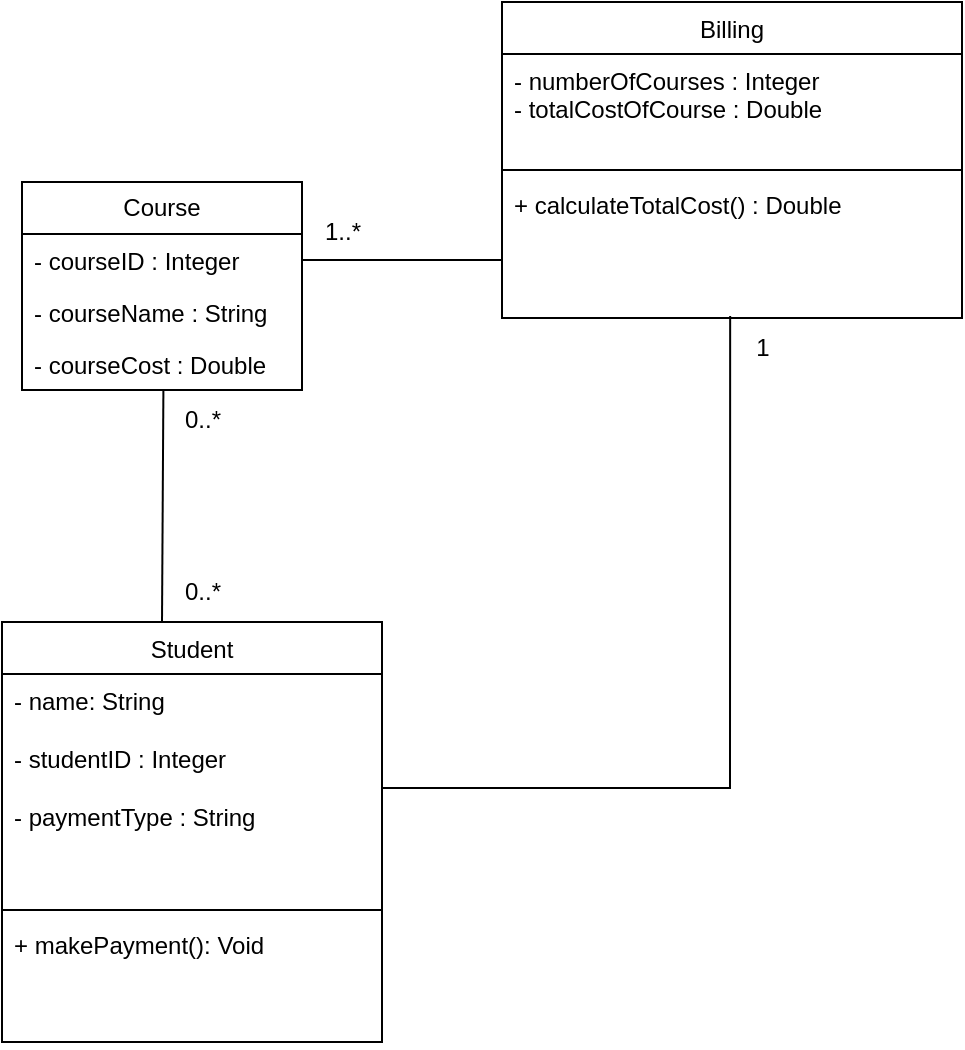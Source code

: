 <mxfile version="24.6.4" type="device">
  <diagram name="Page-1" id="Vs5IQT0n5wu25awQowgY">
    <mxGraphModel dx="712" dy="1927" grid="1" gridSize="10" guides="1" tooltips="1" connect="1" arrows="1" fold="1" page="1" pageScale="1" pageWidth="850" pageHeight="1100" math="0" shadow="0">
      <root>
        <mxCell id="0" />
        <mxCell id="1" parent="0" />
        <mxCell id="X8glYhIDehE0gQezPi7i-23" value="Course" style="swimlane;fontStyle=0;childLayout=stackLayout;horizontal=1;startSize=26;fillColor=none;horizontalStack=0;resizeParent=1;resizeParentMax=0;resizeLast=0;collapsible=1;marginBottom=0;whiteSpace=wrap;html=1;" vertex="1" parent="1">
          <mxGeometry x="100" y="20" width="140" height="104" as="geometry" />
        </mxCell>
        <mxCell id="X8glYhIDehE0gQezPi7i-24" value="- courseID : Integer" style="text;strokeColor=none;fillColor=none;align=left;verticalAlign=top;spacingLeft=4;spacingRight=4;overflow=hidden;rotatable=0;points=[[0,0.5],[1,0.5]];portConstraint=eastwest;whiteSpace=wrap;html=1;" vertex="1" parent="X8glYhIDehE0gQezPi7i-23">
          <mxGeometry y="26" width="140" height="26" as="geometry" />
        </mxCell>
        <mxCell id="X8glYhIDehE0gQezPi7i-25" value="- courseName : String" style="text;strokeColor=none;fillColor=none;align=left;verticalAlign=top;spacingLeft=4;spacingRight=4;overflow=hidden;rotatable=0;points=[[0,0.5],[1,0.5]];portConstraint=eastwest;whiteSpace=wrap;html=1;" vertex="1" parent="X8glYhIDehE0gQezPi7i-23">
          <mxGeometry y="52" width="140" height="26" as="geometry" />
        </mxCell>
        <mxCell id="X8glYhIDehE0gQezPi7i-26" value="- courseCost : Double" style="text;strokeColor=none;fillColor=none;align=left;verticalAlign=top;spacingLeft=4;spacingRight=4;overflow=hidden;rotatable=0;points=[[0,0.5],[1,0.5]];portConstraint=eastwest;whiteSpace=wrap;html=1;" vertex="1" parent="X8glYhIDehE0gQezPi7i-23">
          <mxGeometry y="78" width="140" height="26" as="geometry" />
        </mxCell>
        <mxCell id="X8glYhIDehE0gQezPi7i-36" value="" style="endArrow=none;html=1;rounded=0;exitX=0.5;exitY=0;exitDx=0;exitDy=0;entryX=0.505;entryY=0.984;entryDx=0;entryDy=0;entryPerimeter=0;" edge="1" parent="1" target="X8glYhIDehE0gQezPi7i-26">
          <mxGeometry width="50" height="50" relative="1" as="geometry">
            <mxPoint x="170" y="240" as="sourcePoint" />
            <mxPoint x="170" y="130" as="targetPoint" />
          </mxGeometry>
        </mxCell>
        <mxCell id="X8glYhIDehE0gQezPi7i-37" value="0..*" style="text;html=1;align=center;verticalAlign=middle;resizable=0;points=[];autosize=1;strokeColor=none;fillColor=none;" vertex="1" parent="1">
          <mxGeometry x="170" y="210" width="40" height="30" as="geometry" />
        </mxCell>
        <mxCell id="X8glYhIDehE0gQezPi7i-38" value="0..*" style="text;html=1;align=center;verticalAlign=middle;resizable=0;points=[];autosize=1;strokeColor=none;fillColor=none;" vertex="1" parent="1">
          <mxGeometry x="170" y="124" width="40" height="30" as="geometry" />
        </mxCell>
        <mxCell id="X8glYhIDehE0gQezPi7i-45" value="" style="endArrow=none;html=1;rounded=0;entryX=0;entryY=0.5;entryDx=0;entryDy=0;exitX=1;exitY=0.5;exitDx=0;exitDy=0;" edge="1" parent="1" source="X8glYhIDehE0gQezPi7i-24">
          <mxGeometry width="50" height="50" relative="1" as="geometry">
            <mxPoint x="230" y="140" as="sourcePoint" />
            <mxPoint x="340" y="59" as="targetPoint" />
          </mxGeometry>
        </mxCell>
        <mxCell id="X8glYhIDehE0gQezPi7i-46" value="1..*" style="text;html=1;align=center;verticalAlign=middle;resizable=0;points=[];autosize=1;strokeColor=none;fillColor=none;" vertex="1" parent="1">
          <mxGeometry x="240" y="30" width="40" height="30" as="geometry" />
        </mxCell>
        <mxCell id="X8glYhIDehE0gQezPi7i-72" value="&lt;span style=&quot;font-weight: normal;&quot;&gt;Student&lt;/span&gt;" style="swimlane;fontStyle=1;align=center;verticalAlign=top;childLayout=stackLayout;horizontal=1;startSize=26;horizontalStack=0;resizeParent=1;resizeParentMax=0;resizeLast=0;collapsible=1;marginBottom=0;whiteSpace=wrap;html=1;" vertex="1" parent="1">
          <mxGeometry x="90" y="240" width="190" height="210" as="geometry" />
        </mxCell>
        <mxCell id="X8glYhIDehE0gQezPi7i-73" value="- name: String&lt;div&gt;&lt;br&gt;&lt;/div&gt;&lt;div&gt;- studentID : Integer&lt;/div&gt;&lt;div&gt;&lt;br&gt;&lt;/div&gt;&lt;div&gt;- paymentType : String&lt;/div&gt;" style="text;strokeColor=none;fillColor=none;align=left;verticalAlign=top;spacingLeft=4;spacingRight=4;overflow=hidden;rotatable=0;points=[[0,0.5],[1,0.5]];portConstraint=eastwest;whiteSpace=wrap;html=1;" vertex="1" parent="X8glYhIDehE0gQezPi7i-72">
          <mxGeometry y="26" width="190" height="114" as="geometry" />
        </mxCell>
        <mxCell id="X8glYhIDehE0gQezPi7i-74" value="" style="line;strokeWidth=1;fillColor=none;align=left;verticalAlign=middle;spacingTop=-1;spacingLeft=3;spacingRight=3;rotatable=0;labelPosition=right;points=[];portConstraint=eastwest;strokeColor=inherit;" vertex="1" parent="X8glYhIDehE0gQezPi7i-72">
          <mxGeometry y="140" width="190" height="8" as="geometry" />
        </mxCell>
        <mxCell id="X8glYhIDehE0gQezPi7i-75" value="+ makePayment(): Void" style="text;strokeColor=none;fillColor=none;align=left;verticalAlign=top;spacingLeft=4;spacingRight=4;overflow=hidden;rotatable=0;points=[[0,0.5],[1,0.5]];portConstraint=eastwest;whiteSpace=wrap;html=1;" vertex="1" parent="X8glYhIDehE0gQezPi7i-72">
          <mxGeometry y="148" width="190" height="62" as="geometry" />
        </mxCell>
        <mxCell id="X8glYhIDehE0gQezPi7i-77" value="&lt;span style=&quot;font-weight: normal;&quot;&gt;Billing&lt;/span&gt;" style="swimlane;fontStyle=1;align=center;verticalAlign=top;childLayout=stackLayout;horizontal=1;startSize=26;horizontalStack=0;resizeParent=1;resizeParentMax=0;resizeLast=0;collapsible=1;marginBottom=0;whiteSpace=wrap;html=1;" vertex="1" parent="1">
          <mxGeometry x="340" y="-70" width="230" height="158" as="geometry" />
        </mxCell>
        <mxCell id="X8glYhIDehE0gQezPi7i-78" value="- numberOfCourses : Integer&lt;div&gt;- totalCostOfCourse : Double&lt;br&gt;&lt;/div&gt;" style="text;strokeColor=none;fillColor=none;align=left;verticalAlign=top;spacingLeft=4;spacingRight=4;overflow=hidden;rotatable=0;points=[[0,0.5],[1,0.5]];portConstraint=eastwest;whiteSpace=wrap;html=1;" vertex="1" parent="X8glYhIDehE0gQezPi7i-77">
          <mxGeometry y="26" width="230" height="54" as="geometry" />
        </mxCell>
        <mxCell id="X8glYhIDehE0gQezPi7i-79" value="" style="line;strokeWidth=1;fillColor=none;align=left;verticalAlign=middle;spacingTop=-1;spacingLeft=3;spacingRight=3;rotatable=0;labelPosition=right;points=[];portConstraint=eastwest;strokeColor=inherit;" vertex="1" parent="X8glYhIDehE0gQezPi7i-77">
          <mxGeometry y="80" width="230" height="8" as="geometry" />
        </mxCell>
        <mxCell id="X8glYhIDehE0gQezPi7i-80" value="+ calculateTotalCost() : Double" style="text;strokeColor=none;fillColor=none;align=left;verticalAlign=top;spacingLeft=4;spacingRight=4;overflow=hidden;rotatable=0;points=[[0,0.5],[1,0.5]];portConstraint=eastwest;whiteSpace=wrap;html=1;" vertex="1" parent="X8glYhIDehE0gQezPi7i-77">
          <mxGeometry y="88" width="230" height="70" as="geometry" />
        </mxCell>
        <mxCell id="X8glYhIDehE0gQezPi7i-83" value="" style="endArrow=none;html=1;rounded=0;entryX=0.496;entryY=0.986;entryDx=0;entryDy=0;entryPerimeter=0;exitX=1;exitY=0.5;exitDx=0;exitDy=0;" edge="1" parent="1" source="X8glYhIDehE0gQezPi7i-73" target="X8glYhIDehE0gQezPi7i-80">
          <mxGeometry width="50" height="50" relative="1" as="geometry">
            <mxPoint x="260" y="260" as="sourcePoint" />
            <mxPoint x="310" y="210" as="targetPoint" />
            <Array as="points">
              <mxPoint x="454" y="323" />
            </Array>
          </mxGeometry>
        </mxCell>
        <mxCell id="X8glYhIDehE0gQezPi7i-84" value="1" style="text;html=1;align=center;verticalAlign=middle;resizable=0;points=[];autosize=1;strokeColor=none;fillColor=none;" vertex="1" parent="1">
          <mxGeometry x="455" y="88" width="30" height="30" as="geometry" />
        </mxCell>
      </root>
    </mxGraphModel>
  </diagram>
</mxfile>
